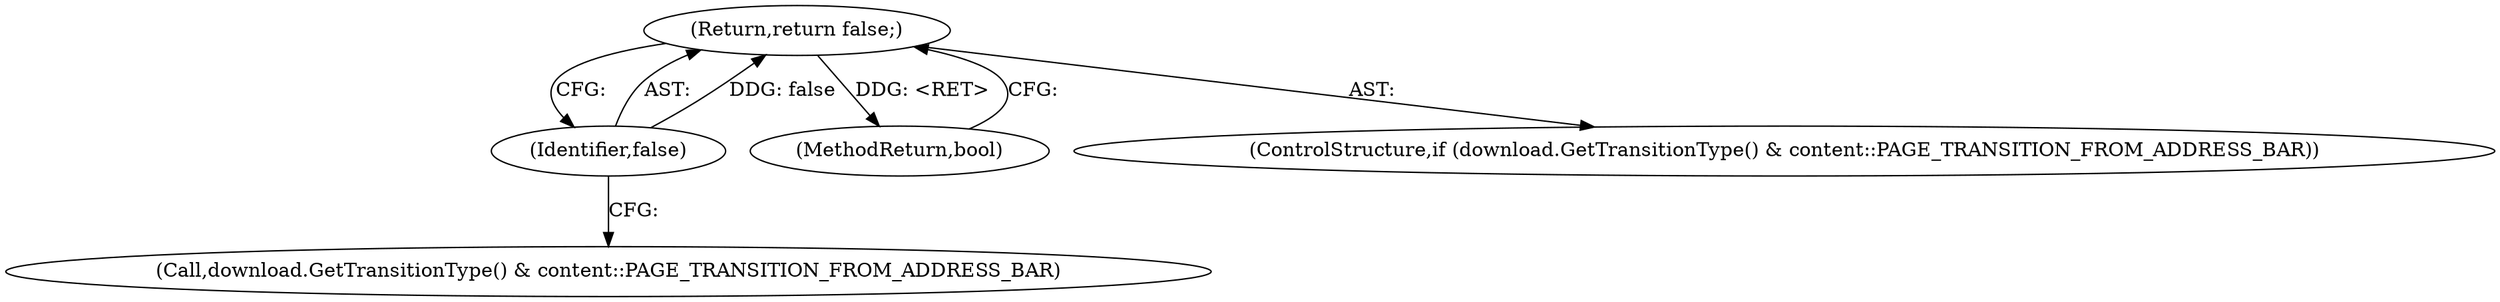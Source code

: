 digraph "1_Chrome_1538367452b549d929aabb13d54c85ab99f65cd3@del" {
"1000112" [label="(Return,return false;)"];
"1000113" [label="(Identifier,false)"];
"1000112" [label="(Return,return false;)"];
"1000152" [label="(MethodReturn,bool)"];
"1000109" [label="(Call,download.GetTransitionType() & content::PAGE_TRANSITION_FROM_ADDRESS_BAR)"];
"1000113" [label="(Identifier,false)"];
"1000108" [label="(ControlStructure,if (download.GetTransitionType() & content::PAGE_TRANSITION_FROM_ADDRESS_BAR))"];
"1000112" -> "1000108"  [label="AST: "];
"1000112" -> "1000113"  [label="CFG: "];
"1000113" -> "1000112"  [label="AST: "];
"1000152" -> "1000112"  [label="CFG: "];
"1000112" -> "1000152"  [label="DDG: <RET>"];
"1000113" -> "1000112"  [label="DDG: false"];
"1000113" -> "1000109"  [label="CFG: "];
}

